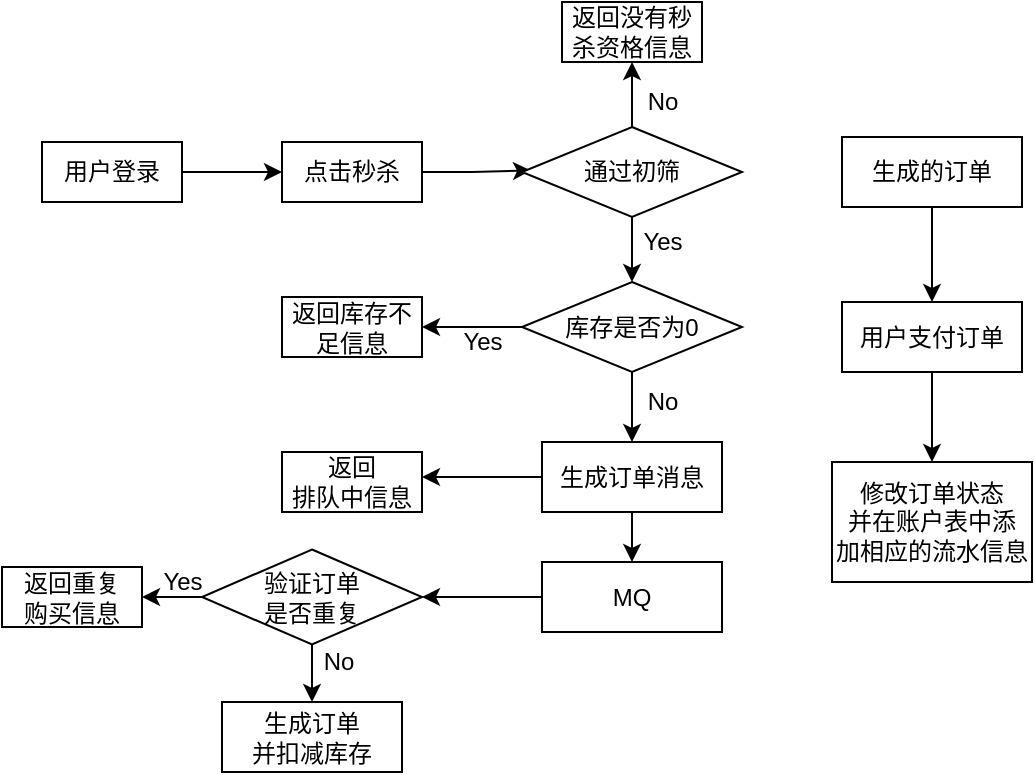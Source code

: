 <mxfile version="17.4.5" type="github">
  <diagram id="je_AhrMYJxHy2iHH5BEo" name="Page-1">
    <mxGraphModel dx="981" dy="526" grid="1" gridSize="10" guides="1" tooltips="1" connect="1" arrows="1" fold="1" page="1" pageScale="1" pageWidth="827" pageHeight="1169" math="0" shadow="0">
      <root>
        <mxCell id="0" />
        <mxCell id="1" parent="0" />
        <mxCell id="rEuG_w__IXV4qCrFD7Rf-7" style="edgeStyle=orthogonalEdgeStyle;rounded=0;orthogonalLoop=1;jettySize=auto;html=1;entryX=0;entryY=0.5;entryDx=0;entryDy=0;" edge="1" parent="1" source="rEuG_w__IXV4qCrFD7Rf-1" target="rEuG_w__IXV4qCrFD7Rf-3">
          <mxGeometry relative="1" as="geometry" />
        </mxCell>
        <mxCell id="rEuG_w__IXV4qCrFD7Rf-1" value="用户登录" style="rounded=0;whiteSpace=wrap;html=1;" vertex="1" parent="1">
          <mxGeometry x="80" y="270" width="70" height="30" as="geometry" />
        </mxCell>
        <mxCell id="rEuG_w__IXV4qCrFD7Rf-25" style="edgeStyle=orthogonalEdgeStyle;rounded=0;orthogonalLoop=1;jettySize=auto;html=1;entryX=0.5;entryY=0;entryDx=0;entryDy=0;" edge="1" parent="1" source="rEuG_w__IXV4qCrFD7Rf-2" target="rEuG_w__IXV4qCrFD7Rf-24">
          <mxGeometry relative="1" as="geometry" />
        </mxCell>
        <mxCell id="rEuG_w__IXV4qCrFD7Rf-34" style="edgeStyle=orthogonalEdgeStyle;rounded=0;orthogonalLoop=1;jettySize=auto;html=1;" edge="1" parent="1" source="rEuG_w__IXV4qCrFD7Rf-2">
          <mxGeometry relative="1" as="geometry">
            <mxPoint x="270" y="437.5" as="targetPoint" />
          </mxGeometry>
        </mxCell>
        <mxCell id="rEuG_w__IXV4qCrFD7Rf-2" value="生成订单消息" style="rounded=0;whiteSpace=wrap;html=1;" vertex="1" parent="1">
          <mxGeometry x="330" y="420" width="90" height="35" as="geometry" />
        </mxCell>
        <mxCell id="rEuG_w__IXV4qCrFD7Rf-9" style="edgeStyle=orthogonalEdgeStyle;rounded=0;orthogonalLoop=1;jettySize=auto;html=1;entryX=0.041;entryY=0.484;entryDx=0;entryDy=0;entryPerimeter=0;" edge="1" parent="1" source="rEuG_w__IXV4qCrFD7Rf-3" target="rEuG_w__IXV4qCrFD7Rf-8">
          <mxGeometry relative="1" as="geometry" />
        </mxCell>
        <mxCell id="rEuG_w__IXV4qCrFD7Rf-3" value="点击秒杀" style="rounded=0;whiteSpace=wrap;html=1;" vertex="1" parent="1">
          <mxGeometry x="200" y="270" width="70" height="30" as="geometry" />
        </mxCell>
        <mxCell id="rEuG_w__IXV4qCrFD7Rf-6" value="返回没有秒杀资格信息" style="rounded=0;whiteSpace=wrap;html=1;" vertex="1" parent="1">
          <mxGeometry x="340" y="200" width="70" height="30" as="geometry" />
        </mxCell>
        <mxCell id="rEuG_w__IXV4qCrFD7Rf-13" style="edgeStyle=orthogonalEdgeStyle;rounded=0;orthogonalLoop=1;jettySize=auto;html=1;entryX=0.5;entryY=1;entryDx=0;entryDy=0;" edge="1" parent="1" source="rEuG_w__IXV4qCrFD7Rf-8" target="rEuG_w__IXV4qCrFD7Rf-6">
          <mxGeometry relative="1" as="geometry" />
        </mxCell>
        <mxCell id="rEuG_w__IXV4qCrFD7Rf-17" style="edgeStyle=orthogonalEdgeStyle;rounded=0;orthogonalLoop=1;jettySize=auto;html=1;entryX=0.5;entryY=0;entryDx=0;entryDy=0;" edge="1" parent="1" source="rEuG_w__IXV4qCrFD7Rf-8" target="rEuG_w__IXV4qCrFD7Rf-14">
          <mxGeometry relative="1" as="geometry" />
        </mxCell>
        <mxCell id="rEuG_w__IXV4qCrFD7Rf-8" value="通过初筛" style="rhombus;whiteSpace=wrap;html=1;" vertex="1" parent="1">
          <mxGeometry x="320" y="262.5" width="110" height="45" as="geometry" />
        </mxCell>
        <mxCell id="rEuG_w__IXV4qCrFD7Rf-11" value="Yes" style="text;html=1;align=center;verticalAlign=middle;resizable=0;points=[];autosize=1;strokeColor=none;fillColor=none;" vertex="1" parent="1">
          <mxGeometry x="370" y="310" width="40" height="20" as="geometry" />
        </mxCell>
        <mxCell id="rEuG_w__IXV4qCrFD7Rf-19" style="edgeStyle=orthogonalEdgeStyle;rounded=0;orthogonalLoop=1;jettySize=auto;html=1;" edge="1" parent="1" source="rEuG_w__IXV4qCrFD7Rf-14">
          <mxGeometry relative="1" as="geometry">
            <mxPoint x="375" y="420.0" as="targetPoint" />
          </mxGeometry>
        </mxCell>
        <mxCell id="rEuG_w__IXV4qCrFD7Rf-20" style="edgeStyle=orthogonalEdgeStyle;rounded=0;orthogonalLoop=1;jettySize=auto;html=1;entryX=1;entryY=0.5;entryDx=0;entryDy=0;" edge="1" parent="1" source="rEuG_w__IXV4qCrFD7Rf-14" target="rEuG_w__IXV4qCrFD7Rf-15">
          <mxGeometry relative="1" as="geometry">
            <mxPoint x="290" y="362.5" as="targetPoint" />
          </mxGeometry>
        </mxCell>
        <mxCell id="rEuG_w__IXV4qCrFD7Rf-14" value="库存是否为0" style="rhombus;whiteSpace=wrap;html=1;" vertex="1" parent="1">
          <mxGeometry x="320" y="340" width="110" height="45" as="geometry" />
        </mxCell>
        <mxCell id="rEuG_w__IXV4qCrFD7Rf-15" value="返回库存不足信息" style="rounded=0;whiteSpace=wrap;html=1;" vertex="1" parent="1">
          <mxGeometry x="200" y="347.5" width="70" height="30" as="geometry" />
        </mxCell>
        <mxCell id="rEuG_w__IXV4qCrFD7Rf-18" value="No" style="text;html=1;align=center;verticalAlign=middle;resizable=0;points=[];autosize=1;strokeColor=none;fillColor=none;" vertex="1" parent="1">
          <mxGeometry x="375" y="240" width="30" height="20" as="geometry" />
        </mxCell>
        <mxCell id="rEuG_w__IXV4qCrFD7Rf-22" value="Yes" style="text;html=1;align=center;verticalAlign=middle;resizable=0;points=[];autosize=1;strokeColor=none;fillColor=none;" vertex="1" parent="1">
          <mxGeometry x="280" y="360" width="40" height="20" as="geometry" />
        </mxCell>
        <mxCell id="rEuG_w__IXV4qCrFD7Rf-23" value="No" style="text;html=1;align=center;verticalAlign=middle;resizable=0;points=[];autosize=1;strokeColor=none;fillColor=none;" vertex="1" parent="1">
          <mxGeometry x="375" y="390" width="30" height="20" as="geometry" />
        </mxCell>
        <mxCell id="rEuG_w__IXV4qCrFD7Rf-26" style="edgeStyle=orthogonalEdgeStyle;rounded=0;orthogonalLoop=1;jettySize=auto;html=1;" edge="1" parent="1" source="rEuG_w__IXV4qCrFD7Rf-24">
          <mxGeometry relative="1" as="geometry">
            <mxPoint x="270" y="497.5" as="targetPoint" />
          </mxGeometry>
        </mxCell>
        <mxCell id="rEuG_w__IXV4qCrFD7Rf-24" value="MQ" style="rounded=0;whiteSpace=wrap;html=1;" vertex="1" parent="1">
          <mxGeometry x="330" y="480" width="90" height="35" as="geometry" />
        </mxCell>
        <mxCell id="rEuG_w__IXV4qCrFD7Rf-28" style="edgeStyle=orthogonalEdgeStyle;rounded=0;orthogonalLoop=1;jettySize=auto;html=1;" edge="1" parent="1" source="rEuG_w__IXV4qCrFD7Rf-27">
          <mxGeometry relative="1" as="geometry">
            <mxPoint x="130" y="497.5" as="targetPoint" />
          </mxGeometry>
        </mxCell>
        <mxCell id="rEuG_w__IXV4qCrFD7Rf-31" style="edgeStyle=orthogonalEdgeStyle;rounded=0;orthogonalLoop=1;jettySize=auto;html=1;" edge="1" parent="1" source="rEuG_w__IXV4qCrFD7Rf-27">
          <mxGeometry relative="1" as="geometry">
            <mxPoint x="215" y="550" as="targetPoint" />
          </mxGeometry>
        </mxCell>
        <mxCell id="rEuG_w__IXV4qCrFD7Rf-27" value="验证订单&lt;br&gt;是否重复" style="rhombus;whiteSpace=wrap;html=1;" vertex="1" parent="1">
          <mxGeometry x="160" y="473.75" width="110" height="47.5" as="geometry" />
        </mxCell>
        <mxCell id="rEuG_w__IXV4qCrFD7Rf-29" value="Yes" style="text;html=1;align=center;verticalAlign=middle;resizable=0;points=[];autosize=1;strokeColor=none;fillColor=none;" vertex="1" parent="1">
          <mxGeometry x="130" y="480" width="40" height="20" as="geometry" />
        </mxCell>
        <mxCell id="rEuG_w__IXV4qCrFD7Rf-30" value="返回重复&lt;br&gt;购买信息" style="rounded=0;whiteSpace=wrap;html=1;" vertex="1" parent="1">
          <mxGeometry x="60" y="482.5" width="70" height="30" as="geometry" />
        </mxCell>
        <mxCell id="rEuG_w__IXV4qCrFD7Rf-32" value="No" style="text;html=1;align=center;verticalAlign=middle;resizable=0;points=[];autosize=1;strokeColor=none;fillColor=none;" vertex="1" parent="1">
          <mxGeometry x="213" y="520" width="30" height="20" as="geometry" />
        </mxCell>
        <mxCell id="rEuG_w__IXV4qCrFD7Rf-33" value="生成订单&lt;br&gt;并扣减库存" style="rounded=0;whiteSpace=wrap;html=1;" vertex="1" parent="1">
          <mxGeometry x="170" y="550" width="90" height="35" as="geometry" />
        </mxCell>
        <mxCell id="rEuG_w__IXV4qCrFD7Rf-35" value="返回&lt;br&gt;排队中信息" style="rounded=0;whiteSpace=wrap;html=1;" vertex="1" parent="1">
          <mxGeometry x="200" y="425" width="70" height="30" as="geometry" />
        </mxCell>
        <mxCell id="rEuG_w__IXV4qCrFD7Rf-40" style="edgeStyle=orthogonalEdgeStyle;rounded=0;orthogonalLoop=1;jettySize=auto;html=1;" edge="1" parent="1" source="rEuG_w__IXV4qCrFD7Rf-38">
          <mxGeometry relative="1" as="geometry">
            <mxPoint x="525" y="350.0" as="targetPoint" />
          </mxGeometry>
        </mxCell>
        <mxCell id="rEuG_w__IXV4qCrFD7Rf-38" value="生成的订单" style="rounded=0;whiteSpace=wrap;html=1;" vertex="1" parent="1">
          <mxGeometry x="480" y="267.5" width="90" height="35" as="geometry" />
        </mxCell>
        <mxCell id="rEuG_w__IXV4qCrFD7Rf-42" style="edgeStyle=orthogonalEdgeStyle;rounded=0;orthogonalLoop=1;jettySize=auto;html=1;" edge="1" parent="1" source="rEuG_w__IXV4qCrFD7Rf-41">
          <mxGeometry relative="1" as="geometry">
            <mxPoint x="525" y="430.0" as="targetPoint" />
          </mxGeometry>
        </mxCell>
        <mxCell id="rEuG_w__IXV4qCrFD7Rf-41" value="用户支付订单" style="rounded=0;whiteSpace=wrap;html=1;" vertex="1" parent="1">
          <mxGeometry x="480" y="350" width="90" height="35" as="geometry" />
        </mxCell>
        <mxCell id="rEuG_w__IXV4qCrFD7Rf-43" value="修改订单状态&lt;br&gt;并在账户表中添&lt;br&gt;加相应的流水信息" style="rounded=0;whiteSpace=wrap;html=1;" vertex="1" parent="1">
          <mxGeometry x="475" y="430" width="100" height="60" as="geometry" />
        </mxCell>
      </root>
    </mxGraphModel>
  </diagram>
</mxfile>

